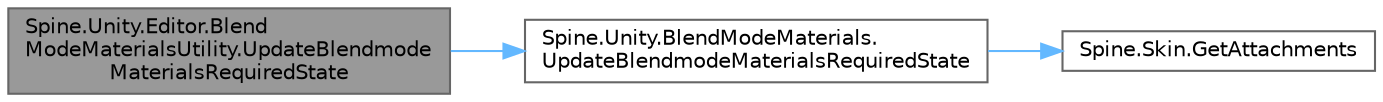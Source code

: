 digraph "Spine.Unity.Editor.BlendModeMaterialsUtility.UpdateBlendmodeMaterialsRequiredState"
{
 // LATEX_PDF_SIZE
  bgcolor="transparent";
  edge [fontname=Helvetica,fontsize=10,labelfontname=Helvetica,labelfontsize=10];
  node [fontname=Helvetica,fontsize=10,shape=box,height=0.2,width=0.4];
  rankdir="LR";
  Node1 [id="Node000001",label="Spine.Unity.Editor.Blend\lModeMaterialsUtility.UpdateBlendmode\lMaterialsRequiredState",height=0.2,width=0.4,color="gray40", fillcolor="grey60", style="filled", fontcolor="black",tooltip=" "];
  Node1 -> Node2 [id="edge1_Node000001_Node000002",color="steelblue1",style="solid",tooltip=" "];
  Node2 [id="Node000002",label="Spine.Unity.BlendModeMaterials.\lUpdateBlendmodeMaterialsRequiredState",height=0.2,width=0.4,color="grey40", fillcolor="white", style="filled",URL="$class_spine_1_1_unity_1_1_blend_mode_materials.html#a5034b7fb8265df1eae1b4b36f394d7f7",tooltip=" "];
  Node2 -> Node3 [id="edge2_Node000002_Node000003",color="steelblue1",style="solid",tooltip=" "];
  Node3 [id="Node000003",label="Spine.Skin.GetAttachments",height=0.2,width=0.4,color="grey40", fillcolor="white", style="filled",URL="$class_spine_1_1_skin.html#afbb1d7eef16fad1f1fd6957d28f25a16",tooltip="Returns all attachments in this skin for the specified slot index."];
}
